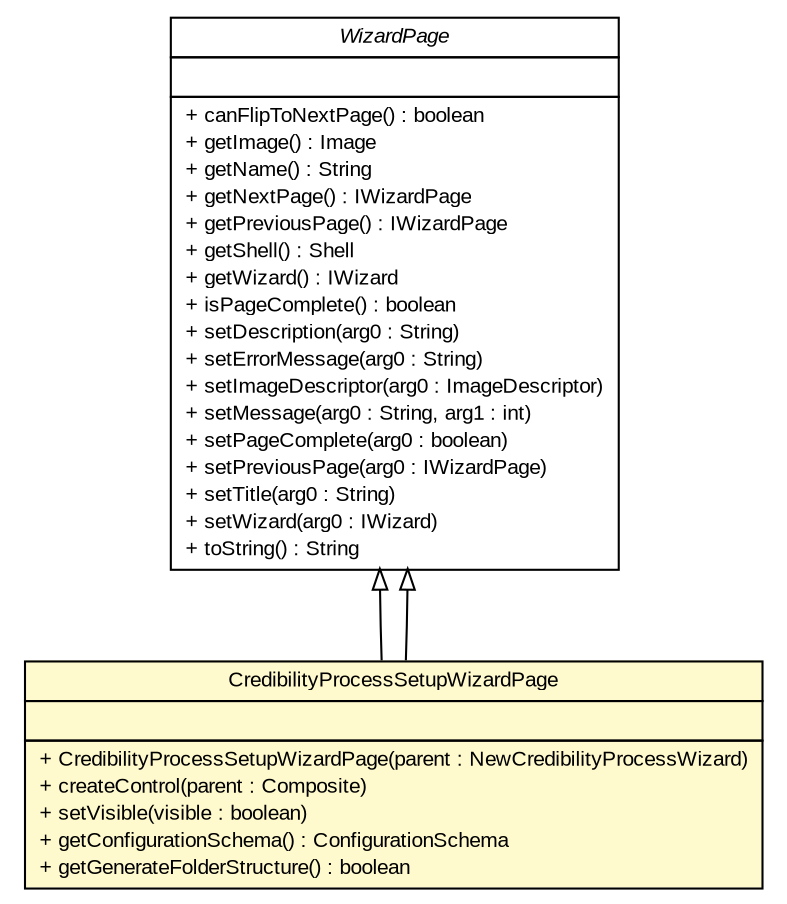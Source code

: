 #!/usr/local/bin/dot
#
# Class diagram 
# Generated by UMLGraph version R5_6-24-gf6e263 (http://www.umlgraph.org/)
#

digraph G {
	edge [fontname="arial",fontsize=10,labelfontname="arial",labelfontsize=10];
	node [fontname="arial",fontsize=10,shape=plaintext];
	nodesep=0.25;
	ranksep=0.5;
	// gov.sandia.cf.parts.wizards.CredibilityProcessSetupWizardPage
	c77493 [label=<<table title="gov.sandia.cf.parts.wizards.CredibilityProcessSetupWizardPage" border="0" cellborder="1" cellspacing="0" cellpadding="2" port="p" bgcolor="lemonChiffon" href="./CredibilityProcessSetupWizardPage.html">
		<tr><td><table border="0" cellspacing="0" cellpadding="1">
<tr><td align="center" balign="center"> CredibilityProcessSetupWizardPage </td></tr>
		</table></td></tr>
		<tr><td><table border="0" cellspacing="0" cellpadding="1">
<tr><td align="left" balign="left">  </td></tr>
		</table></td></tr>
		<tr><td><table border="0" cellspacing="0" cellpadding="1">
<tr><td align="left" balign="left"> + CredibilityProcessSetupWizardPage(parent : NewCredibilityProcessWizard) </td></tr>
<tr><td align="left" balign="left"> + createControl(parent : Composite) </td></tr>
<tr><td align="left" balign="left"> + setVisible(visible : boolean) </td></tr>
<tr><td align="left" balign="left"> + getConfigurationSchema() : ConfigurationSchema </td></tr>
<tr><td align="left" balign="left"> + getGenerateFolderStructure() : boolean </td></tr>
		</table></td></tr>
		</table>>, URL="./CredibilityProcessSetupWizardPage.html", fontname="arial", fontcolor="black", fontsize=10.0];
	//gov.sandia.cf.parts.wizards.CredibilityProcessSetupWizardPage extends org.eclipse.jface.wizard.WizardPage
	c77521:p -> c77493:p [dir=back,arrowtail=empty];
	//gov.sandia.cf.parts.wizards.CredibilityProcessSetupWizardPage extends org.eclipse.jface.wizard.WizardPage
	c77521:p -> c77493:p [dir=back,arrowtail=empty];
	// org.eclipse.jface.wizard.WizardPage
	c77521 [label=<<table title="org.eclipse.jface.wizard.WizardPage" border="0" cellborder="1" cellspacing="0" cellpadding="2" port="p" href="http://java.sun.com/j2se/1.4.2/docs/api/org/eclipse/jface/wizard/WizardPage.html">
		<tr><td><table border="0" cellspacing="0" cellpadding="1">
<tr><td align="center" balign="center"><font face="arial italic"> WizardPage </font></td></tr>
		</table></td></tr>
		<tr><td><table border="0" cellspacing="0" cellpadding="1">
<tr><td align="left" balign="left">  </td></tr>
		</table></td></tr>
		<tr><td><table border="0" cellspacing="0" cellpadding="1">
<tr><td align="left" balign="left"> + canFlipToNextPage() : boolean </td></tr>
<tr><td align="left" balign="left"> + getImage() : Image </td></tr>
<tr><td align="left" balign="left"> + getName() : String </td></tr>
<tr><td align="left" balign="left"> + getNextPage() : IWizardPage </td></tr>
<tr><td align="left" balign="left"> + getPreviousPage() : IWizardPage </td></tr>
<tr><td align="left" balign="left"> + getShell() : Shell </td></tr>
<tr><td align="left" balign="left"> + getWizard() : IWizard </td></tr>
<tr><td align="left" balign="left"> + isPageComplete() : boolean </td></tr>
<tr><td align="left" balign="left"> + setDescription(arg0 : String) </td></tr>
<tr><td align="left" balign="left"> + setErrorMessage(arg0 : String) </td></tr>
<tr><td align="left" balign="left"> + setImageDescriptor(arg0 : ImageDescriptor) </td></tr>
<tr><td align="left" balign="left"> + setMessage(arg0 : String, arg1 : int) </td></tr>
<tr><td align="left" balign="left"> + setPageComplete(arg0 : boolean) </td></tr>
<tr><td align="left" balign="left"> + setPreviousPage(arg0 : IWizardPage) </td></tr>
<tr><td align="left" balign="left"> + setTitle(arg0 : String) </td></tr>
<tr><td align="left" balign="left"> + setWizard(arg0 : IWizard) </td></tr>
<tr><td align="left" balign="left"> + toString() : String </td></tr>
		</table></td></tr>
		</table>>, URL="http://java.sun.com/j2se/1.4.2/docs/api/org/eclipse/jface/wizard/WizardPage.html", fontname="arial", fontcolor="black", fontsize=10.0];
}

